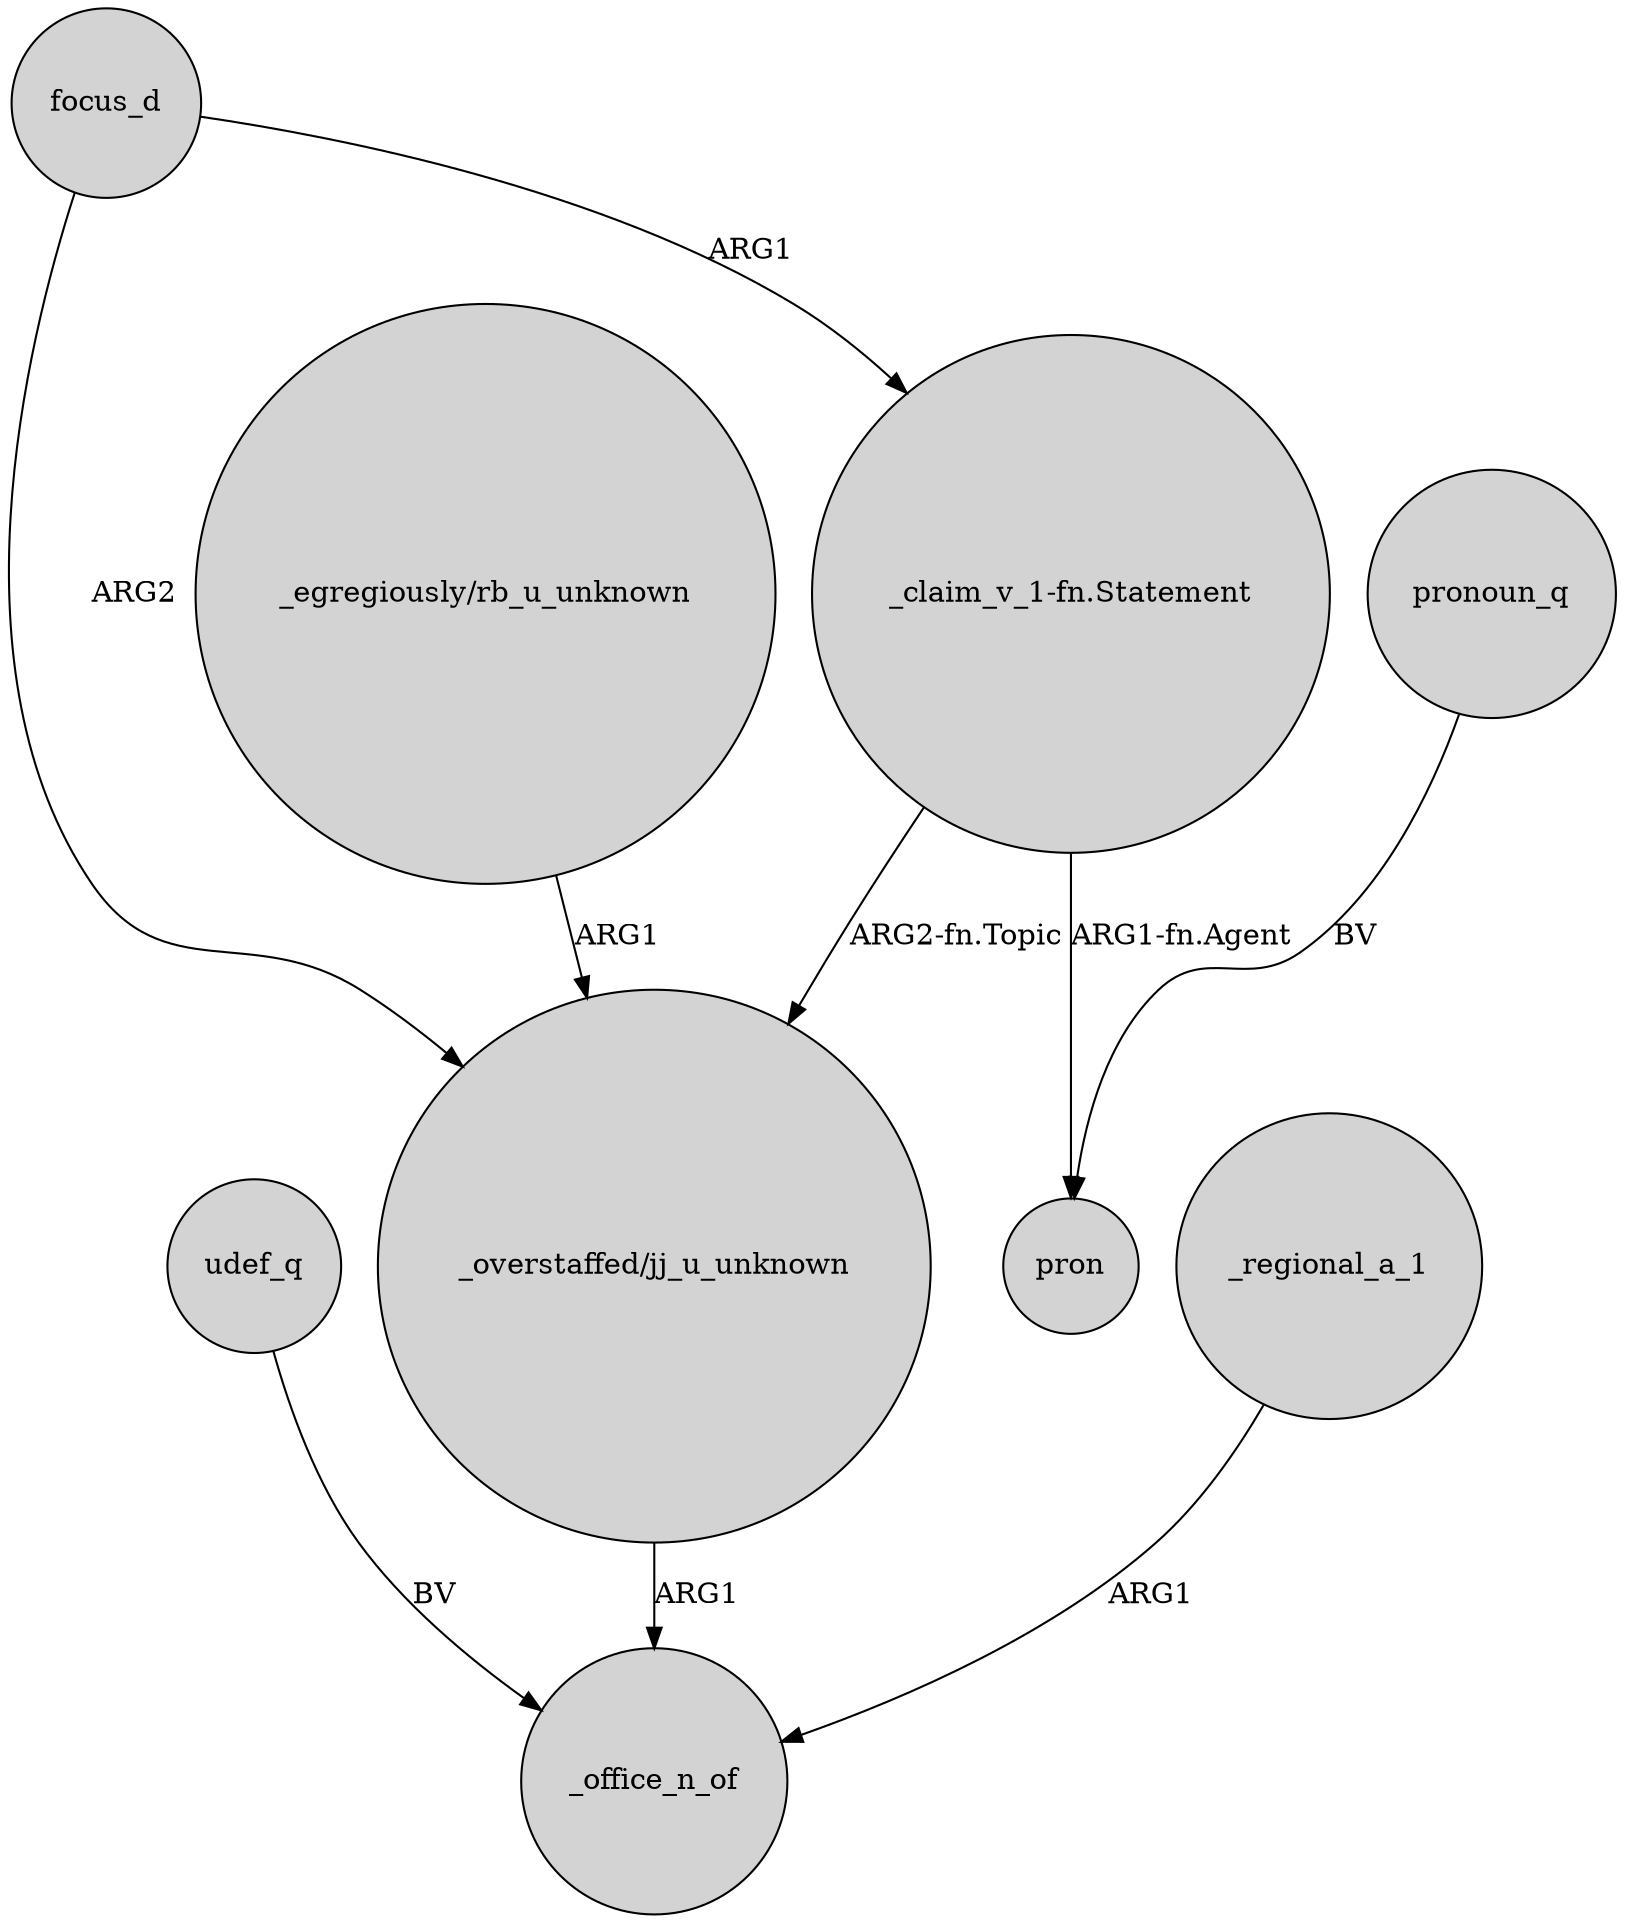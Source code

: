 digraph {
	node [shape=circle style=filled]
	udef_q -> _office_n_of [label=BV]
	focus_d -> "_overstaffed/jj_u_unknown" [label=ARG2]
	"_overstaffed/jj_u_unknown" -> _office_n_of [label=ARG1]
	_regional_a_1 -> _office_n_of [label=ARG1]
	"_claim_v_1-fn.Statement" -> "_overstaffed/jj_u_unknown" [label="ARG2-fn.Topic"]
	"_egregiously/rb_u_unknown" -> "_overstaffed/jj_u_unknown" [label=ARG1]
	"_claim_v_1-fn.Statement" -> pron [label="ARG1-fn.Agent"]
	focus_d -> "_claim_v_1-fn.Statement" [label=ARG1]
	pronoun_q -> pron [label=BV]
}
